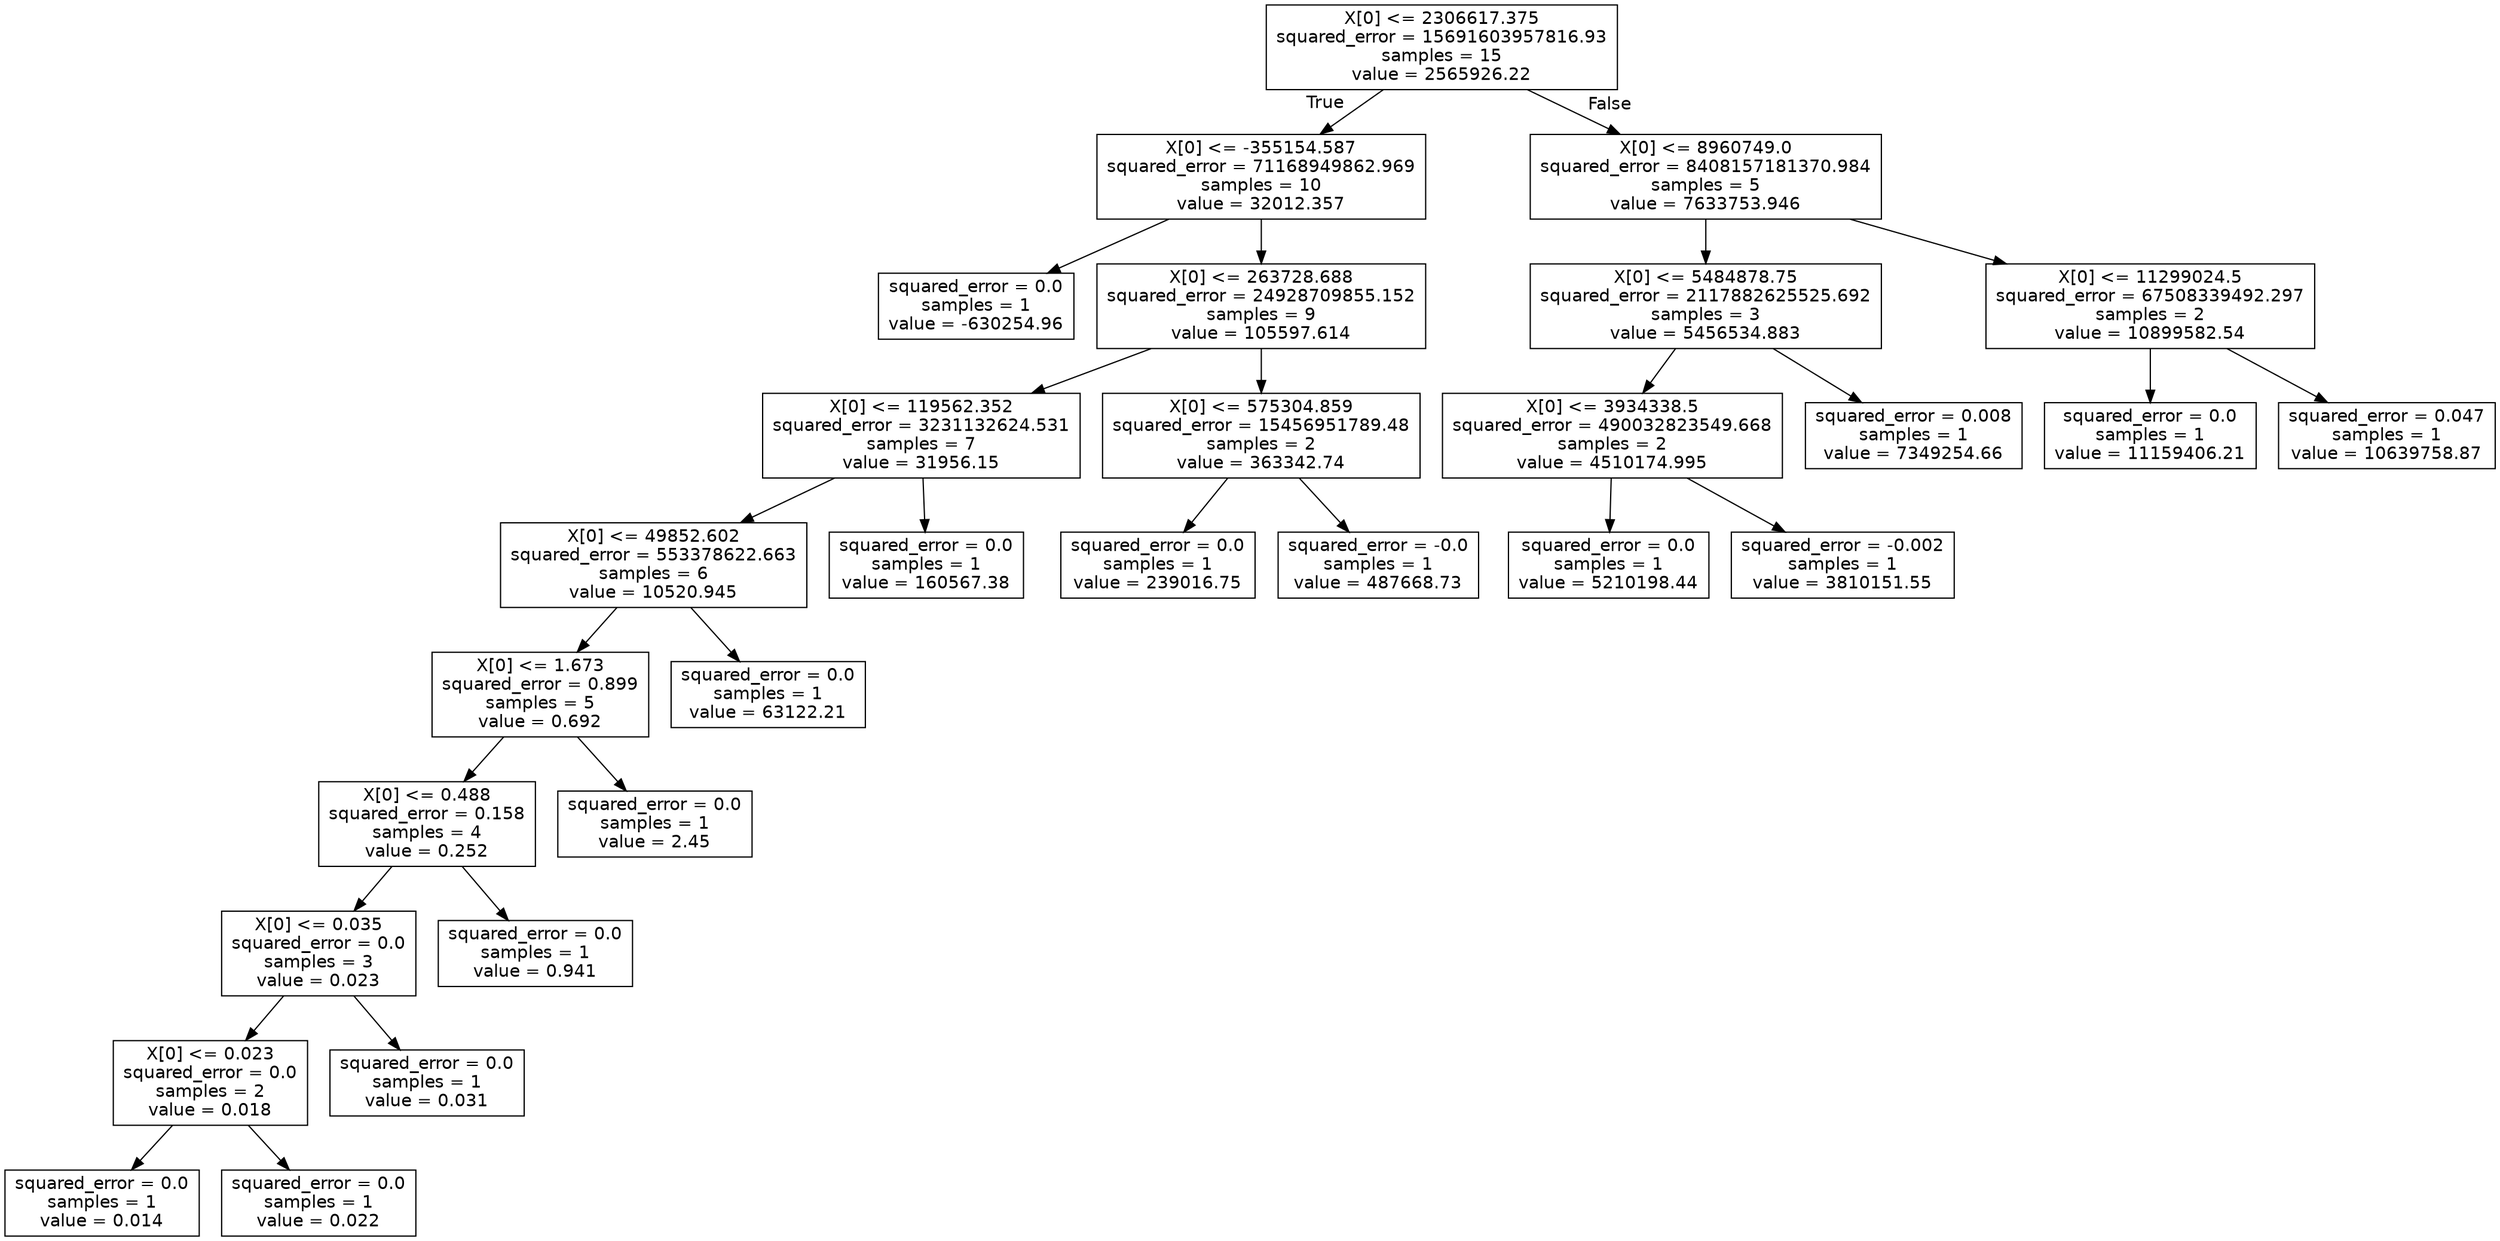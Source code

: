 digraph Tree {
node [shape=box, fontname="helvetica"] ;
edge [fontname="helvetica"] ;
0 [label="X[0] <= 2306617.375\nsquared_error = 15691603957816.93\nsamples = 15\nvalue = 2565926.22"] ;
1 [label="X[0] <= -355154.587\nsquared_error = 71168949862.969\nsamples = 10\nvalue = 32012.357"] ;
0 -> 1 [labeldistance=2.5, labelangle=45, headlabel="True"] ;
2 [label="squared_error = 0.0\nsamples = 1\nvalue = -630254.96"] ;
1 -> 2 ;
3 [label="X[0] <= 263728.688\nsquared_error = 24928709855.152\nsamples = 9\nvalue = 105597.614"] ;
1 -> 3 ;
4 [label="X[0] <= 119562.352\nsquared_error = 3231132624.531\nsamples = 7\nvalue = 31956.15"] ;
3 -> 4 ;
5 [label="X[0] <= 49852.602\nsquared_error = 553378622.663\nsamples = 6\nvalue = 10520.945"] ;
4 -> 5 ;
6 [label="X[0] <= 1.673\nsquared_error = 0.899\nsamples = 5\nvalue = 0.692"] ;
5 -> 6 ;
7 [label="X[0] <= 0.488\nsquared_error = 0.158\nsamples = 4\nvalue = 0.252"] ;
6 -> 7 ;
8 [label="X[0] <= 0.035\nsquared_error = 0.0\nsamples = 3\nvalue = 0.023"] ;
7 -> 8 ;
9 [label="X[0] <= 0.023\nsquared_error = 0.0\nsamples = 2\nvalue = 0.018"] ;
8 -> 9 ;
10 [label="squared_error = 0.0\nsamples = 1\nvalue = 0.014"] ;
9 -> 10 ;
11 [label="squared_error = 0.0\nsamples = 1\nvalue = 0.022"] ;
9 -> 11 ;
12 [label="squared_error = 0.0\nsamples = 1\nvalue = 0.031"] ;
8 -> 12 ;
13 [label="squared_error = 0.0\nsamples = 1\nvalue = 0.941"] ;
7 -> 13 ;
14 [label="squared_error = 0.0\nsamples = 1\nvalue = 2.45"] ;
6 -> 14 ;
15 [label="squared_error = 0.0\nsamples = 1\nvalue = 63122.21"] ;
5 -> 15 ;
16 [label="squared_error = 0.0\nsamples = 1\nvalue = 160567.38"] ;
4 -> 16 ;
17 [label="X[0] <= 575304.859\nsquared_error = 15456951789.48\nsamples = 2\nvalue = 363342.74"] ;
3 -> 17 ;
18 [label="squared_error = 0.0\nsamples = 1\nvalue = 239016.75"] ;
17 -> 18 ;
19 [label="squared_error = -0.0\nsamples = 1\nvalue = 487668.73"] ;
17 -> 19 ;
20 [label="X[0] <= 8960749.0\nsquared_error = 8408157181370.984\nsamples = 5\nvalue = 7633753.946"] ;
0 -> 20 [labeldistance=2.5, labelangle=-45, headlabel="False"] ;
21 [label="X[0] <= 5484878.75\nsquared_error = 2117882625525.692\nsamples = 3\nvalue = 5456534.883"] ;
20 -> 21 ;
22 [label="X[0] <= 3934338.5\nsquared_error = 490032823549.668\nsamples = 2\nvalue = 4510174.995"] ;
21 -> 22 ;
23 [label="squared_error = 0.0\nsamples = 1\nvalue = 5210198.44"] ;
22 -> 23 ;
24 [label="squared_error = -0.002\nsamples = 1\nvalue = 3810151.55"] ;
22 -> 24 ;
25 [label="squared_error = 0.008\nsamples = 1\nvalue = 7349254.66"] ;
21 -> 25 ;
26 [label="X[0] <= 11299024.5\nsquared_error = 67508339492.297\nsamples = 2\nvalue = 10899582.54"] ;
20 -> 26 ;
27 [label="squared_error = 0.0\nsamples = 1\nvalue = 11159406.21"] ;
26 -> 27 ;
28 [label="squared_error = 0.047\nsamples = 1\nvalue = 10639758.87"] ;
26 -> 28 ;
}